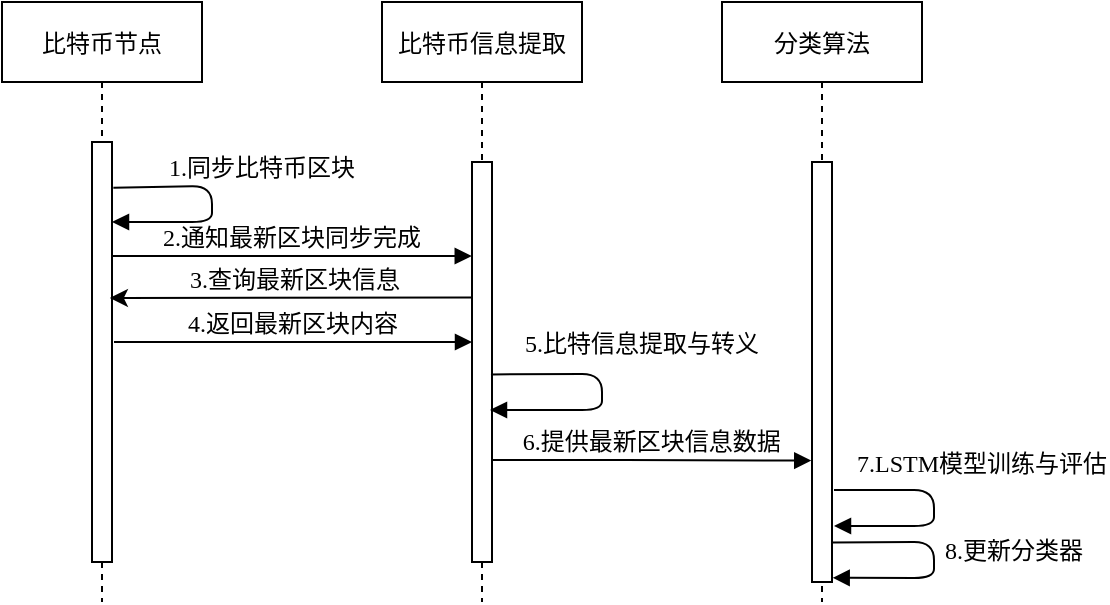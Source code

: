 <mxfile version="14.7.0" type="github">
  <diagram id="kgpKYQtTHZ0yAKxKKP6v" name="Page-1">
    <mxGraphModel dx="716" dy="387" grid="1" gridSize="10" guides="1" tooltips="1" connect="1" arrows="1" fold="1" page="1" pageScale="1" pageWidth="850" pageHeight="1100" math="0" shadow="0">
      <root>
        <mxCell id="0" />
        <mxCell id="1" parent="0" />
        <mxCell id="3nuBFxr9cyL0pnOWT2aG-1" value="比特币节点" style="shape=umlLifeline;perimeter=lifelinePerimeter;container=1;collapsible=0;recursiveResize=0;rounded=0;shadow=0;strokeWidth=1;fontFamily=Noto Serif SC;fontSource=https%3A%2F%2Ffonts.googleapis.com%2Fcss%3Ffamily%3DNoto%2BSerif%2BSC;fontSize=12;" parent="1" vertex="1">
          <mxGeometry x="120" y="70" width="100" height="300" as="geometry" />
        </mxCell>
        <mxCell id="3nuBFxr9cyL0pnOWT2aG-2" value="" style="points=[];perimeter=orthogonalPerimeter;rounded=0;shadow=0;strokeWidth=1;fontFamily=Noto Serif SC;fontSource=https%3A%2F%2Ffonts.googleapis.com%2Fcss%3Ffamily%3DNoto%2BSerif%2BSC;fontSize=12;" parent="3nuBFxr9cyL0pnOWT2aG-1" vertex="1">
          <mxGeometry x="45" y="70" width="10" height="210" as="geometry" />
        </mxCell>
        <mxCell id="3nuBFxr9cyL0pnOWT2aG-5" value="比特币信息提取" style="shape=umlLifeline;perimeter=lifelinePerimeter;container=1;collapsible=0;recursiveResize=0;rounded=0;shadow=0;strokeWidth=1;fontFamily=Noto Serif SC;fontSource=https%3A%2F%2Ffonts.googleapis.com%2Fcss%3Ffamily%3DNoto%2BSerif%2BSC;fontSize=12;" parent="1" vertex="1">
          <mxGeometry x="310" y="70" width="100" height="300" as="geometry" />
        </mxCell>
        <mxCell id="3nuBFxr9cyL0pnOWT2aG-6" value="" style="points=[];perimeter=orthogonalPerimeter;rounded=0;shadow=0;strokeWidth=1;fontFamily=Noto Serif SC;fontSource=https%3A%2F%2Ffonts.googleapis.com%2Fcss%3Ffamily%3DNoto%2BSerif%2BSC;fontSize=12;" parent="3nuBFxr9cyL0pnOWT2aG-5" vertex="1">
          <mxGeometry x="45" y="80" width="10" height="200" as="geometry" />
        </mxCell>
        <mxCell id="3nuBFxr9cyL0pnOWT2aG-8" value="2.通知最新区块同步完成" style="verticalAlign=bottom;endArrow=block;shadow=0;strokeWidth=1;fontSize=12;fontFamily=Noto Serif SC;fontSource=https%3A%2F%2Ffonts.googleapis.com%2Fcss%3Ffamily%3DNoto%2BSerif%2BSC;entryX=-0.012;entryY=0.235;entryDx=0;entryDy=0;entryPerimeter=0;" parent="1" edge="1" target="3nuBFxr9cyL0pnOWT2aG-6">
          <mxGeometry relative="1" as="geometry">
            <mxPoint x="175" y="197" as="sourcePoint" />
            <mxPoint x="350" y="197" as="targetPoint" />
            <Array as="points">
              <mxPoint x="240" y="197" />
            </Array>
          </mxGeometry>
        </mxCell>
        <mxCell id="oefgWrXp9b9dmfqzYPv9-2" value="分类算法" style="shape=umlLifeline;perimeter=lifelinePerimeter;container=1;collapsible=0;recursiveResize=0;rounded=0;shadow=0;strokeWidth=1;fontFamily=Noto Serif SC;fontSource=https%3A%2F%2Ffonts.googleapis.com%2Fcss%3Ffamily%3DNoto%2BSerif%2BSC;fontSize=12;" parent="1" vertex="1">
          <mxGeometry x="480" y="70" width="100" height="300" as="geometry" />
        </mxCell>
        <mxCell id="oefgWrXp9b9dmfqzYPv9-3" value="" style="points=[];perimeter=orthogonalPerimeter;rounded=0;shadow=0;strokeWidth=1;fontFamily=Noto Serif SC;fontSource=https%3A%2F%2Ffonts.googleapis.com%2Fcss%3Ffamily%3DNoto%2BSerif%2BSC;fontSize=12;" parent="oefgWrXp9b9dmfqzYPv9-2" vertex="1">
          <mxGeometry x="45" y="80" width="10" height="210" as="geometry" />
        </mxCell>
        <mxCell id="L75oaCOi5403GgUs-St9-7" value="8.更新分类器" style="verticalAlign=bottom;endArrow=block;shadow=0;strokeWidth=1;exitX=1.004;exitY=0.906;exitDx=0;exitDy=0;exitPerimeter=0;fontSize=12;fontFamily=Noto Serif SC;fontSource=https%3A%2F%2Ffonts.googleapis.com%2Fcss%3Ffamily%3DNoto%2BSerif%2BSC;entryX=1.035;entryY=0.99;entryDx=0;entryDy=0;entryPerimeter=0;" parent="oefgWrXp9b9dmfqzYPv9-2" edge="1" target="oefgWrXp9b9dmfqzYPv9-3" source="oefgWrXp9b9dmfqzYPv9-3">
          <mxGeometry x="0.148" y="26" relative="1" as="geometry">
            <mxPoint x="56.67" y="270.92" as="sourcePoint" />
            <mxPoint x="56" y="288" as="targetPoint" />
            <Array as="points">
              <mxPoint x="106" y="270" />
              <mxPoint x="106" y="288" />
            </Array>
            <mxPoint x="14" y="-4" as="offset" />
          </mxGeometry>
        </mxCell>
        <mxCell id="oefgWrXp9b9dmfqzYPv9-6" value="1.同步比特币区块" style="verticalAlign=bottom;endArrow=block;shadow=0;strokeWidth=1;exitX=1.067;exitY=0.068;exitDx=0;exitDy=0;exitPerimeter=0;fontSize=12;fontFamily=Noto Serif SC;fontSource=https%3A%2F%2Ffonts.googleapis.com%2Fcss%3Ffamily%3DNoto%2BSerif%2BSC;" parent="1" edge="1">
          <mxGeometry x="-0.159" y="25" relative="1" as="geometry">
            <mxPoint x="175.67" y="162.92" as="sourcePoint" />
            <mxPoint x="175" y="180" as="targetPoint" />
            <Array as="points">
              <mxPoint x="225" y="162" />
              <mxPoint x="225" y="180" />
            </Array>
            <mxPoint as="offset" />
          </mxGeometry>
        </mxCell>
        <mxCell id="oefgWrXp9b9dmfqzYPv9-13" value="7.LSTM模型训练与评估" style="verticalAlign=bottom;endArrow=block;shadow=0;strokeWidth=1;fontSize=12;fontFamily=Noto Serif SC;fontSource=https%3A%2F%2Ffonts.googleapis.com%2Fcss%3Ffamily%3DNoto%2BSerif%2BSC;" parent="1" edge="1">
          <mxGeometry x="-0.152" y="24" relative="1" as="geometry">
            <mxPoint x="536" y="314" as="sourcePoint" />
            <mxPoint x="536" y="332" as="targetPoint" />
            <Array as="points">
              <mxPoint x="586" y="314" />
              <mxPoint x="586" y="332" />
            </Array>
            <mxPoint y="-4" as="offset" />
          </mxGeometry>
        </mxCell>
        <mxCell id="L75oaCOi5403GgUs-St9-1" value="" style="endArrow=classic;html=1;fontFamily=Noto Serif SC;fontSource=https%3A%2F%2Ffonts.googleapis.com%2Fcss%3Ffamily%3DNoto%2BSerif%2BSC;fontSize=12;exitX=-0.017;exitY=0.339;exitDx=0;exitDy=0;exitPerimeter=0;" parent="1" edge="1" source="3nuBFxr9cyL0pnOWT2aG-6">
          <mxGeometry width="50" height="50" relative="1" as="geometry">
            <mxPoint x="350" y="218" as="sourcePoint" />
            <mxPoint x="173.929" y="218" as="targetPoint" />
          </mxGeometry>
        </mxCell>
        <mxCell id="L75oaCOi5403GgUs-St9-2" value="&lt;font style=&quot;font-size: 12px;&quot;&gt;3.查询最新区块信息&lt;/font&gt;" style="edgeLabel;html=1;align=center;verticalAlign=middle;resizable=0;points=[];fontFamily=Noto Serif SC;fontSource=https%3A%2F%2Ffonts.googleapis.com%2Fcss%3Ffamily%3DNoto%2BSerif%2BSC;fontSize=12;" parent="L75oaCOi5403GgUs-St9-1" vertex="1" connectable="0">
          <mxGeometry x="-0.011" y="1" relative="1" as="geometry">
            <mxPoint y="-10" as="offset" />
          </mxGeometry>
        </mxCell>
        <mxCell id="L75oaCOi5403GgUs-St9-3" value="4.返回最新区块内容" style="verticalAlign=bottom;endArrow=block;shadow=0;strokeWidth=1;fontSize=12;fontFamily=Noto Serif SC;fontSource=https%3A%2F%2Ffonts.googleapis.com%2Fcss%3Ffamily%3DNoto%2BSerif%2BSC;" parent="1" edge="1">
          <mxGeometry relative="1" as="geometry">
            <mxPoint x="176" y="240" as="sourcePoint" />
            <mxPoint x="355" y="240" as="targetPoint" />
            <Array as="points">
              <mxPoint x="241" y="240" />
            </Array>
          </mxGeometry>
        </mxCell>
        <mxCell id="L75oaCOi5403GgUs-St9-4" value="5.比特信息提取与转义" style="verticalAlign=bottom;endArrow=block;shadow=0;strokeWidth=1;exitX=0.948;exitY=0.531;exitDx=0;exitDy=0;exitPerimeter=0;fontSize=12;fontFamily=Noto Serif SC;fontSource=https%3A%2F%2Ffonts.googleapis.com%2Fcss%3Ffamily%3DNoto%2BSerif%2BSC;" parent="1" edge="1" source="3nuBFxr9cyL0pnOWT2aG-6">
          <mxGeometry x="-0.143" y="21" relative="1" as="geometry">
            <mxPoint x="356.67" y="256.92" as="sourcePoint" />
            <mxPoint x="364" y="274" as="targetPoint" />
            <Array as="points">
              <mxPoint x="420" y="256" />
              <mxPoint x="420" y="274" />
            </Array>
            <mxPoint x="-1" y="-6" as="offset" />
          </mxGeometry>
        </mxCell>
        <mxCell id="L75oaCOi5403GgUs-St9-6" value="6.提供最新区块信息数据" style="verticalAlign=bottom;endArrow=block;shadow=0;strokeWidth=1;fontSize=12;fontFamily=Noto Serif SC;fontSource=https%3A%2F%2Ffonts.googleapis.com%2Fcss%3Ffamily%3DNoto%2BSerif%2BSC;exitX=1.039;exitY=0.745;exitDx=0;exitDy=0;exitPerimeter=0;entryX=-0.038;entryY=0.711;entryDx=0;entryDy=0;entryPerimeter=0;" parent="1" edge="1" target="oefgWrXp9b9dmfqzYPv9-3" source="3nuBFxr9cyL0pnOWT2aG-6">
          <mxGeometry relative="1" as="geometry">
            <mxPoint x="380" y="299" as="sourcePoint" />
            <mxPoint x="520" y="299" as="targetPoint" />
            <Array as="points">
              <mxPoint x="421" y="299" />
            </Array>
          </mxGeometry>
        </mxCell>
      </root>
    </mxGraphModel>
  </diagram>
</mxfile>
